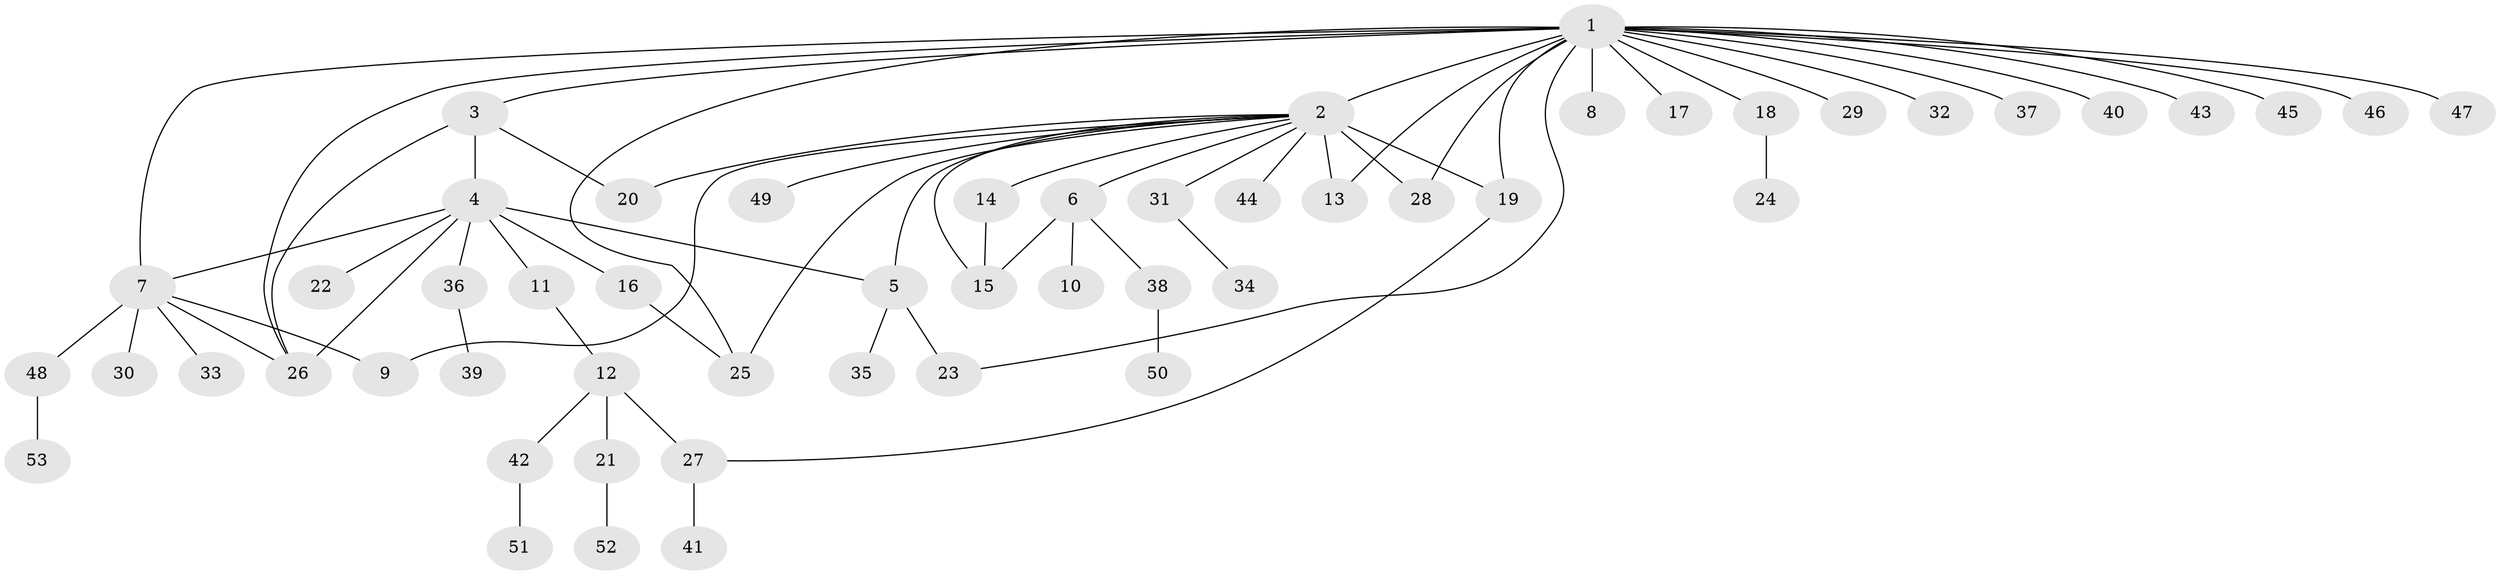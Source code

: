 // original degree distribution, {23: 0.019230769230769232, 9: 0.009615384615384616, 1: 0.6057692307692307, 7: 0.009615384615384616, 6: 0.019230769230769232, 5: 0.028846153846153848, 10: 0.009615384615384616, 3: 0.11538461538461539, 4: 0.028846153846153848, 2: 0.15384615384615385}
// Generated by graph-tools (version 1.1) at 2025/35/03/09/25 02:35:37]
// undirected, 53 vertices, 68 edges
graph export_dot {
graph [start="1"]
  node [color=gray90,style=filled];
  1;
  2;
  3;
  4;
  5;
  6;
  7;
  8;
  9;
  10;
  11;
  12;
  13;
  14;
  15;
  16;
  17;
  18;
  19;
  20;
  21;
  22;
  23;
  24;
  25;
  26;
  27;
  28;
  29;
  30;
  31;
  32;
  33;
  34;
  35;
  36;
  37;
  38;
  39;
  40;
  41;
  42;
  43;
  44;
  45;
  46;
  47;
  48;
  49;
  50;
  51;
  52;
  53;
  1 -- 2 [weight=1.0];
  1 -- 3 [weight=1.0];
  1 -- 7 [weight=1.0];
  1 -- 8 [weight=1.0];
  1 -- 13 [weight=1.0];
  1 -- 17 [weight=1.0];
  1 -- 18 [weight=1.0];
  1 -- 19 [weight=2.0];
  1 -- 23 [weight=1.0];
  1 -- 25 [weight=1.0];
  1 -- 26 [weight=1.0];
  1 -- 28 [weight=1.0];
  1 -- 29 [weight=1.0];
  1 -- 32 [weight=1.0];
  1 -- 37 [weight=1.0];
  1 -- 40 [weight=1.0];
  1 -- 43 [weight=1.0];
  1 -- 45 [weight=1.0];
  1 -- 46 [weight=1.0];
  1 -- 47 [weight=1.0];
  2 -- 5 [weight=1.0];
  2 -- 6 [weight=1.0];
  2 -- 9 [weight=1.0];
  2 -- 13 [weight=1.0];
  2 -- 14 [weight=1.0];
  2 -- 15 [weight=1.0];
  2 -- 19 [weight=8.0];
  2 -- 20 [weight=1.0];
  2 -- 25 [weight=1.0];
  2 -- 28 [weight=1.0];
  2 -- 31 [weight=1.0];
  2 -- 44 [weight=1.0];
  2 -- 49 [weight=1.0];
  3 -- 4 [weight=5.0];
  3 -- 20 [weight=1.0];
  3 -- 26 [weight=1.0];
  4 -- 5 [weight=1.0];
  4 -- 7 [weight=1.0];
  4 -- 11 [weight=1.0];
  4 -- 16 [weight=1.0];
  4 -- 22 [weight=1.0];
  4 -- 26 [weight=1.0];
  4 -- 36 [weight=1.0];
  5 -- 23 [weight=2.0];
  5 -- 35 [weight=1.0];
  6 -- 10 [weight=1.0];
  6 -- 15 [weight=1.0];
  6 -- 38 [weight=1.0];
  7 -- 9 [weight=1.0];
  7 -- 26 [weight=1.0];
  7 -- 30 [weight=3.0];
  7 -- 33 [weight=1.0];
  7 -- 48 [weight=1.0];
  11 -- 12 [weight=1.0];
  12 -- 21 [weight=1.0];
  12 -- 27 [weight=2.0];
  12 -- 42 [weight=1.0];
  14 -- 15 [weight=1.0];
  16 -- 25 [weight=1.0];
  18 -- 24 [weight=1.0];
  19 -- 27 [weight=1.0];
  21 -- 52 [weight=1.0];
  27 -- 41 [weight=1.0];
  31 -- 34 [weight=1.0];
  36 -- 39 [weight=1.0];
  38 -- 50 [weight=1.0];
  42 -- 51 [weight=1.0];
  48 -- 53 [weight=1.0];
}
